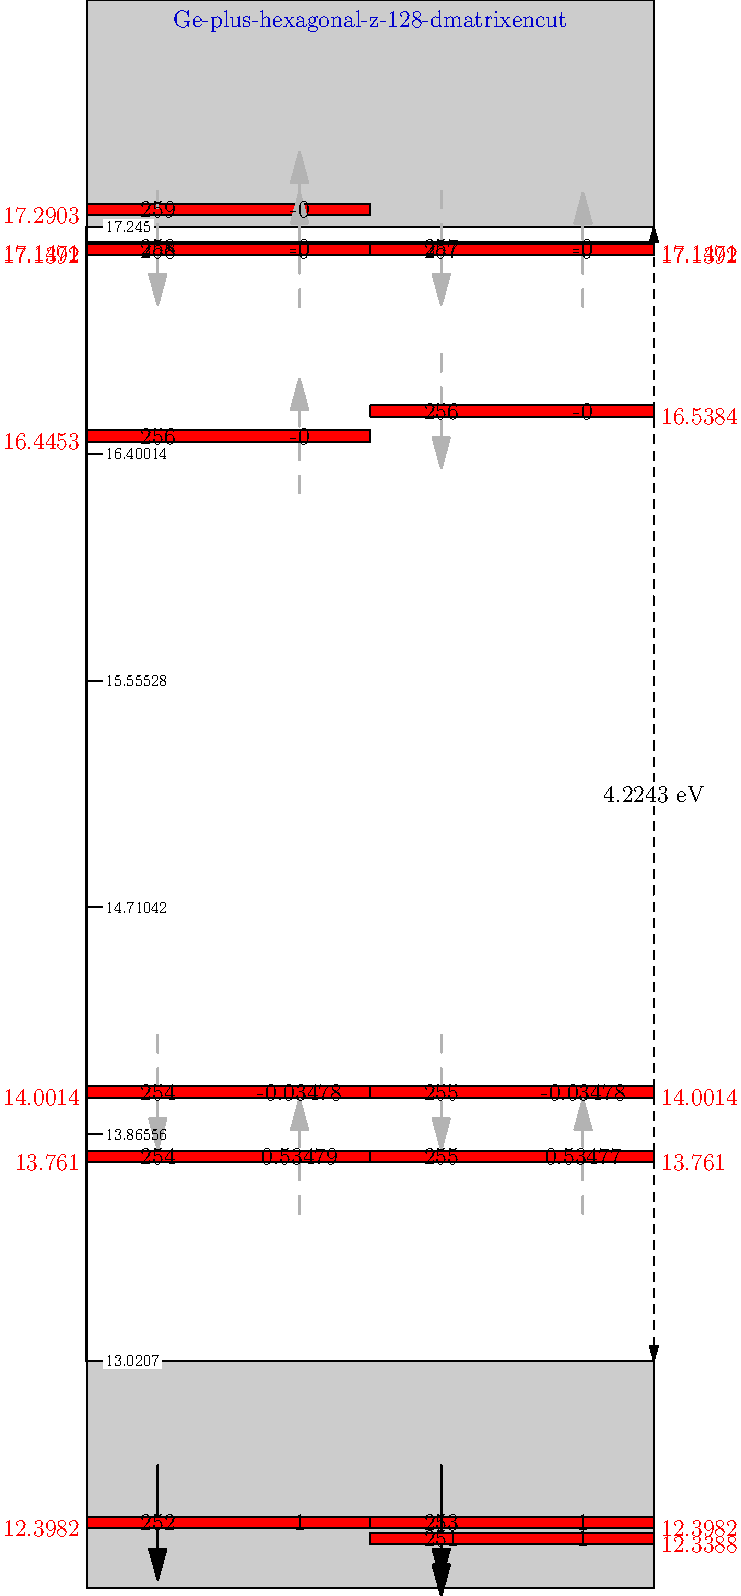 

string LUMO_TITLE="Ge-plus-hexagonal-z-128-dmatrixencut";

real ENERGIE_LB_PRISTINE   = 17.2450 ;
real ENERGIE_VB_PRISTINE   = 13.0207 ;

real OBERKANTE     = 100;
real UNTERKANTE    = 0;
real IMG_WIDTH     = 50;
real KANTEN_HEIGHT = 20;

real[] UNEXCITED_ENERGIES={17.2903, 17.1471, 17.1471, 17.1392, 17.1392, 16.5384, 16.4453, 14.0014, 14.0014, 13.7610, 13.7610, 12.3982, 12.3982, 12.3388};
real[] UNEXCITED_SPINS={1, 2, 2, 1, 1, 2, 1, 2, 2, 1, 1, 2, 2, 2};
real[] UNEXCITED_OCCUPATION={-0.00000, -0.00000, -0.00000, -0.00000, -0.00000, -0.00000, -0.00000, -0.03478, -0.03478, 0.53477, 0.53479, 1.00000, 1.00000, 1.00000};
real[] UNEXCITED_BANDS={259, 257, 258, 257, 258, 256, 256, 255, 254, 255, 254, 253, 252, 251};

//size(5cm,5cm);
unitsize(.2cm);


struct state {
  real energy;
  real occupation;
  real band;
  real value;
  string title     = "";
  real spin        = 0;
  real VB          = ENERGIE_VB_PRISTINE;
  real LB          = ENERGIE_LB_PRISTINE;
  real DASH_WIDTH  = 25;
  real DASH_HEIGHT = 1;
  real X_COORD     = 0;
  real Y_OFFSET    = 0;
  real getPlottingValue ( ){
    real val = 100*(energy - VB)/(LB-VB);
    return val + Y_OFFSET;
  };
  void init(real e, real s, real o, real b){
    energy     = e;
    if (spin == 0 ){
      occupation = o;
    }
    else{
    if ( o<0.5 ) {
      occupation = 0;
    } else {
      occupation = 1;
    }
    }
    band       = b;
    spin       = s;
    value      = getPlottingValue();
  };
  pair getMiddlePoint (  ){
    real x,y;
    x = X_COORD+(DASH_WIDTH)/2;
    y = value + (DASH_HEIGHT)/2;
    return (x,y);
  };
  void draw_spin(){
    pair middle = getMiddlePoint();
    path ar;
    real x_deviation = 0.25*DASH_WIDTH;
    real height = 5*DASH_HEIGHT;
    pen unoccupied_style = 0.7*white+dashed, occupied_style = black, style;
    if ( occupation == 1 ) {
      style = occupied_style;
    } else {
      style = unoccupied_style;
    }
    if ( spin == 1 ) {
      ar = (middle - (-x_deviation,height))..(middle + (x_deviation,height));
    } else {
      ar = (middle + (-x_deviation,height))..(middle - (x_deviation,height));
    }
    draw(ar, linewidth(1)+style,Arrow());
  };
  void draw (){
    pen style = red;
    //label((string)energy, (X_COORD+DASH_WIDTH,value), E);
    if ( spin != 0 ) {
      draw_spin();
    } else{
      real OCCUPATION_CUTOFF=0.1;
      if (occupation<=OCCUPATION_CUTOFF){
        style=blue;
      }
    }
    filldraw(box((X_COORD,value),(X_COORD+DASH_WIDTH,value+DASH_HEIGHT)),style);
  };
};


/*******************/
/* DRAW DECORATION */
/*******************/
real pointsToEnergy ( real point ){
  return (ENERGIE_LB_PRISTINE-ENERGIE_VB_PRISTINE)*point/100 + ENERGIE_VB_PRISTINE;
};
label(LUMO_TITLE, (25, 100+KANTEN_HEIGHT/1.1), 0.8*blue);
draw((50,0)--(50,100),dashed, Arrows);
label((string)(ENERGIE_LB_PRISTINE-ENERGIE_VB_PRISTINE)+" eV", (50,50), Fill(white));

//label("Leitungsband" , (IMG_WIDTH/2 , OBERKANTE+(KANTEN_HEIGHT)/2));
//label("Valenzband"   , (IMG_WIDTH/2 , (UNTERKANTE-KANTEN_HEIGHT)/2));

path UNTERKANTE_BOX = box((0 , UNTERKANTE) , (IMG_WIDTH , UNTERKANTE - KANTEN_HEIGHT));
path OBERKANTE_BOX  = box((0 , OBERKANTE)  , (IMG_WIDTH , OBERKANTE + KANTEN_HEIGHT));

filldraw(OBERKANTE_BOX  , .8*white);
filldraw(UNTERKANTE_BOX , .8*white);



int steps = 5;
real width = 100/5;
draw((0,0)--(0,100), linewidth(1));
for ( int i = 0; i <= steps; i+=1 ) {
  draw((0,width*i)--(2,width*i));
  label(scale(0.7)*(string)pointsToEnergy(width*i), (1,width*i), E, Fill(white));
}




/***************/
/* DRAW STATES */
/***************/

for ( int i = 0; i < UNEXCITED_ENERGIES.length; i+=1 ) {
  int controller;
  if ( i%2 == 0 ) {
    controller = 0;
  } else {
    controller = 1;
  }
  state s;
  s.init(UNEXCITED_ENERGIES[i], UNEXCITED_SPINS[i], UNEXCITED_OCCUPATION[i], UNEXCITED_BANDS[i]);
  s.X_COORD=0+controller*(s.DASH_WIDTH);
  if ( controller == 0 ) {
    label((string)s.energy, (s.X_COORD,s.value), W, red);
  } else {
    label((string)s.energy, (s.X_COORD+s.DASH_WIDTH, s.value), E, red);
  }
  label(scale(1)*(string)s.band, s.getMiddlePoint() - (s.DASH_WIDTH/4, 0), black);
  label(scale(1)*(string)s.occupation, s.getMiddlePoint()+ (s.DASH_WIDTH/4, 0), black);
  s.draw();

}

